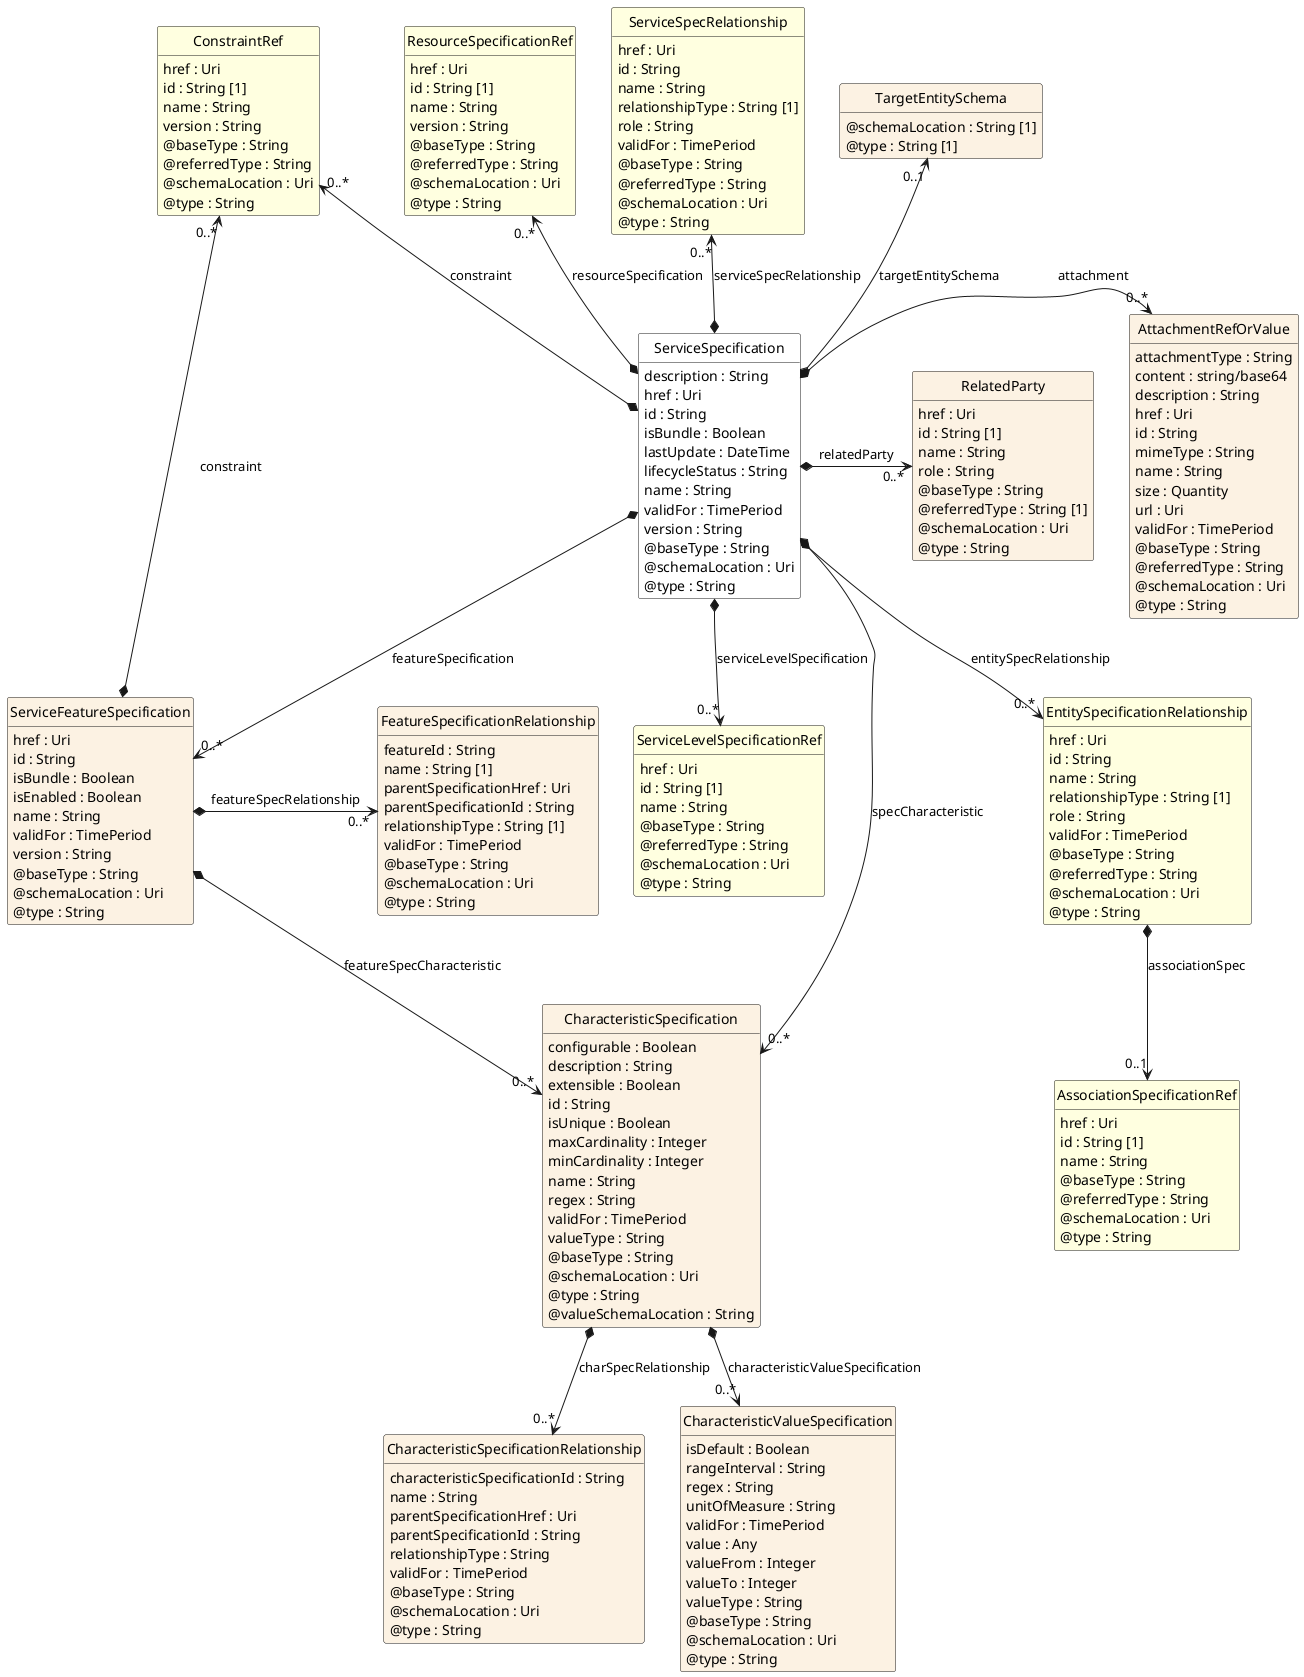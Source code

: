 @startuml
hide circle
hide methods
hide stereotype
show <<Enumeration>> stereotype
skinparam class {
   BackgroundColor<<Enumeration>> #E6F5F7
   BackgroundColor<<Ref>> #FFFFE0
   BackgroundColor<<Pivot>> #FFFFFFF
   BackgroundColor<<SimpleType>> #E2F0DA
   BackgroundColor #FCF2E3
}

class ServiceSpecification <<Pivot>> {
    description : String
    href : Uri
    id : String
    isBundle : Boolean
    lastUpdate : DateTime
    lifecycleStatus : String
    name : String
    validFor : TimePeriod
    version : String
    @baseType : String
    @schemaLocation : Uri
    @type : String
}

class ServiceLevelSpecificationRef  <<Ref>> {
    href : Uri
    id : String [1]
    name : String
    @baseType : String
    @referredType : String
    @schemaLocation : Uri
    @type : String
}

class TargetEntitySchema  {
    @schemaLocation : String [1]
    @type : String [1]
}

class ResourceSpecificationRef  <<Ref>> {
    href : Uri
    id : String [1]
    name : String
    version : String
    @baseType : String
    @referredType : String
    @schemaLocation : Uri
    @type : String
}

class CharacteristicSpecification  {
    configurable : Boolean
    description : String
    extensible : Boolean
    id : String
    isUnique : Boolean
    maxCardinality : Integer
    minCardinality : Integer
    name : String
    regex : String
    validFor : TimePeriod
    valueType : String
    @baseType : String
    @schemaLocation : Uri
    @type : String
    @valueSchemaLocation : String
}

class CharacteristicSpecificationRelationship  {
    characteristicSpecificationId : String
    name : String
    parentSpecificationHref : Uri
    parentSpecificationId : String
    relationshipType : String
    validFor : TimePeriod
    @baseType : String
    @schemaLocation : Uri
    @type : String
}

class CharacteristicValueSpecification  {
    isDefault : Boolean
    rangeInterval : String
    regex : String
    unitOfMeasure : String
    validFor : TimePeriod
    value : Any
    valueFrom : Integer
    valueTo : Integer
    valueType : String
    @baseType : String
    @schemaLocation : Uri
    @type : String
}

class EntitySpecificationRelationship  <<Ref>> {
    href : Uri
    id : String
    name : String
    relationshipType : String [1]
    role : String
    validFor : TimePeriod
    @baseType : String
    @referredType : String
    @schemaLocation : Uri
    @type : String
}

class AssociationSpecificationRef  <<Ref>> {
    href : Uri
    id : String [1]
    name : String
    @baseType : String
    @referredType : String
    @schemaLocation : Uri
    @type : String
}

class RelatedParty  {
    href : Uri
    id : String [1]
    name : String
    role : String
    @baseType : String
    @referredType : String [1]
    @schemaLocation : Uri
    @type : String
}

class ServiceFeatureSpecification  {
    href : Uri
    id : String
    isBundle : Boolean
    isEnabled : Boolean
    name : String
    validFor : TimePeriod
    version : String
    @baseType : String
    @schemaLocation : Uri
    @type : String
}

class FeatureSpecificationRelationship  {
    featureId : String
    name : String [1]
    parentSpecificationHref : Uri
    parentSpecificationId : String
    relationshipType : String [1]
    validFor : TimePeriod
    @baseType : String
    @schemaLocation : Uri
    @type : String
}

class ConstraintRef  <<Ref>> {
    href : Uri
    id : String [1]
    name : String
    version : String
    @baseType : String
    @referredType : String
    @schemaLocation : Uri
    @type : String
}

class AttachmentRefOrValue  {
    attachmentType : String
    content : string/base64
    description : String
    href : Uri
    id : String
    mimeType : String
    name : String
    size : Quantity
    url : Uri
    validFor : TimePeriod
    @baseType : String
    @referredType : String
    @schemaLocation : Uri
    @type : String
}

class ServiceSpecRelationship  <<Ref>> {
    href : Uri
    id : String
    name : String
    relationshipType : String [1]
    role : String
    validFor : TimePeriod
    @baseType : String
    @referredType : String
    @schemaLocation : Uri
    @type : String
}

ConstraintRef "0..*" <--* ServiceSpecification : constraint

ServiceSpecification *-->  "0..*" CharacteristicSpecification : specCharacteristic

ServiceSpecification *-->  "0..*" ServiceFeatureSpecification : featureSpecification

ConstraintRef "0..*" <--* ServiceFeatureSpecification : constraint

ServiceFeatureSpecification *-->  "0..*" CharacteristicSpecification : featureSpecCharacteristic

AttachmentRefOrValue "0..*" <-left-* ServiceSpecification : attachment

ServiceSpecification *-right-> "0..*" RelatedParty : relatedParty

TargetEntitySchema "0..1" <--* ServiceSpecification : targetEntitySchema

ResourceSpecificationRef "0..*" <--* ServiceSpecification : resourceSpecification

ServiceSpecRelationship "0..*" <--* ServiceSpecification : serviceSpecRelationship

ServiceSpecification *-->  "0..*" ServiceLevelSpecificationRef : serviceLevelSpecification

ServiceSpecification *-->  "0..*" EntitySpecificationRelationship : entitySpecRelationship

ServiceFeatureSpecification *-right-> "0..*" FeatureSpecificationRelationship : featureSpecRelationship

CharacteristicSpecification *-->  "0..*" CharacteristicSpecificationRelationship : charSpecRelationship

CharacteristicSpecification *-->  "0..*" CharacteristicValueSpecification : characteristicValueSpecification

EntitySpecificationRelationship *-->  "0..1" AssociationSpecificationRef : associationSpec

@enduml